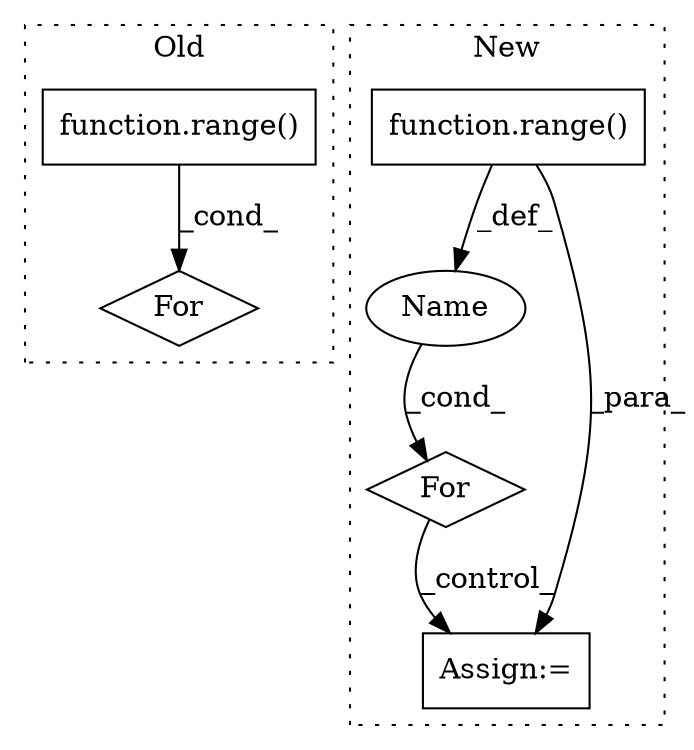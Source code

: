 digraph G {
subgraph cluster0 {
1 [label="function.range()" a="75" s="2149,2184" l="6,1" shape="box"];
3 [label="For" a="107" s="2140,2185" l="4,14" shape="diamond"];
label = "Old";
style="dotted";
}
subgraph cluster1 {
2 [label="For" a="107" s="1420,1461" l="4,14" shape="diamond"];
4 [label="function.range()" a="75" s="1438,1459" l="6,1" shape="box"];
5 [label="Name" a="87" s="1424" l="1" shape="ellipse"];
6 [label="Assign:=" a="68" s="1526" l="3" shape="box"];
label = "New";
style="dotted";
}
1 -> 3 [label="_cond_"];
2 -> 6 [label="_control_"];
4 -> 6 [label="_para_"];
4 -> 5 [label="_def_"];
5 -> 2 [label="_cond_"];
}